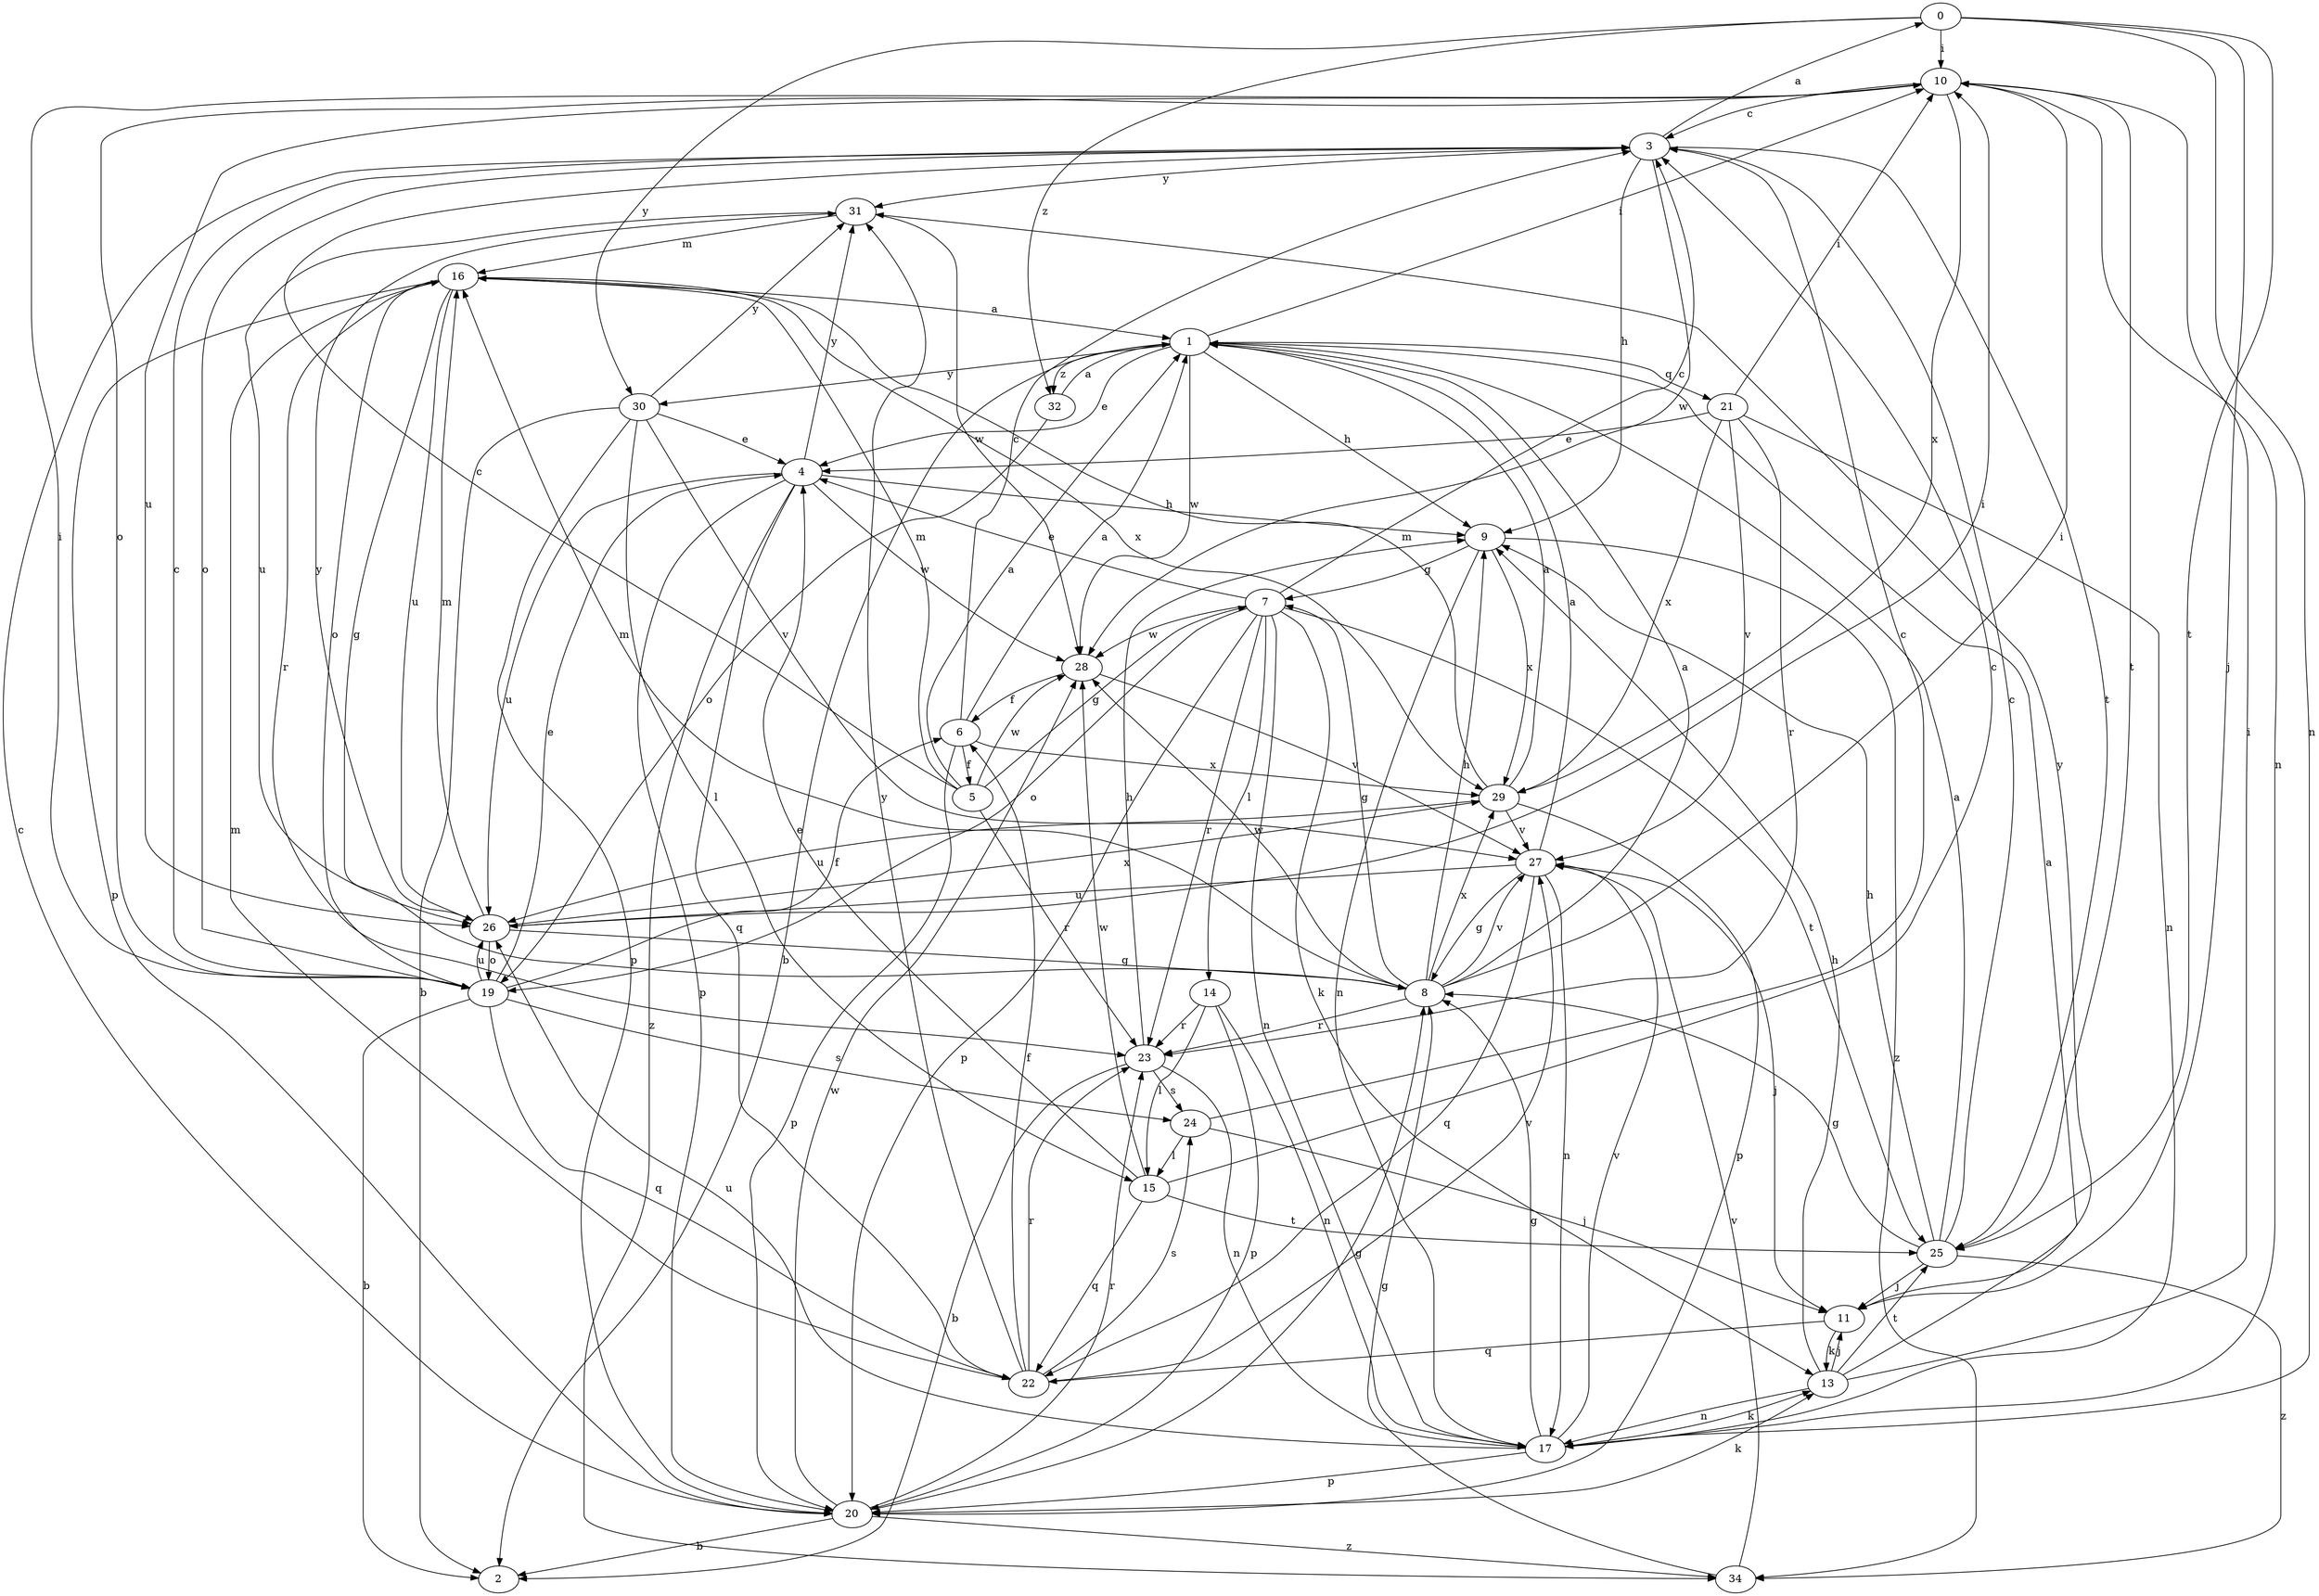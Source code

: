 strict digraph  {
0;
1;
2;
3;
4;
5;
6;
7;
8;
9;
10;
11;
13;
14;
15;
16;
17;
19;
20;
21;
22;
23;
24;
25;
26;
27;
28;
29;
30;
31;
32;
34;
0 -> 10  [label=i];
0 -> 11  [label=j];
0 -> 17  [label=n];
0 -> 25  [label=t];
0 -> 30  [label=y];
0 -> 32  [label=z];
1 -> 2  [label=b];
1 -> 4  [label=e];
1 -> 9  [label=h];
1 -> 10  [label=i];
1 -> 21  [label=q];
1 -> 28  [label=w];
1 -> 30  [label=y];
1 -> 32  [label=z];
3 -> 0  [label=a];
3 -> 9  [label=h];
3 -> 19  [label=o];
3 -> 25  [label=t];
3 -> 28  [label=w];
3 -> 31  [label=y];
4 -> 9  [label=h];
4 -> 20  [label=p];
4 -> 22  [label=q];
4 -> 26  [label=u];
4 -> 28  [label=w];
4 -> 31  [label=y];
4 -> 34  [label=z];
5 -> 1  [label=a];
5 -> 3  [label=c];
5 -> 7  [label=g];
5 -> 16  [label=m];
5 -> 23  [label=r];
5 -> 28  [label=w];
6 -> 1  [label=a];
6 -> 3  [label=c];
6 -> 5  [label=f];
6 -> 20  [label=p];
6 -> 29  [label=x];
7 -> 3  [label=c];
7 -> 4  [label=e];
7 -> 13  [label=k];
7 -> 14  [label=l];
7 -> 17  [label=n];
7 -> 19  [label=o];
7 -> 20  [label=p];
7 -> 23  [label=r];
7 -> 25  [label=t];
7 -> 28  [label=w];
8 -> 1  [label=a];
8 -> 7  [label=g];
8 -> 9  [label=h];
8 -> 10  [label=i];
8 -> 16  [label=m];
8 -> 23  [label=r];
8 -> 27  [label=v];
8 -> 28  [label=w];
8 -> 29  [label=x];
9 -> 7  [label=g];
9 -> 17  [label=n];
9 -> 29  [label=x];
9 -> 34  [label=z];
10 -> 3  [label=c];
10 -> 17  [label=n];
10 -> 19  [label=o];
10 -> 25  [label=t];
10 -> 26  [label=u];
10 -> 29  [label=x];
11 -> 13  [label=k];
11 -> 22  [label=q];
11 -> 31  [label=y];
13 -> 1  [label=a];
13 -> 9  [label=h];
13 -> 10  [label=i];
13 -> 11  [label=j];
13 -> 17  [label=n];
13 -> 25  [label=t];
14 -> 15  [label=l];
14 -> 17  [label=n];
14 -> 20  [label=p];
14 -> 23  [label=r];
15 -> 3  [label=c];
15 -> 4  [label=e];
15 -> 22  [label=q];
15 -> 25  [label=t];
15 -> 28  [label=w];
16 -> 1  [label=a];
16 -> 8  [label=g];
16 -> 19  [label=o];
16 -> 20  [label=p];
16 -> 23  [label=r];
16 -> 26  [label=u];
16 -> 29  [label=x];
17 -> 8  [label=g];
17 -> 13  [label=k];
17 -> 20  [label=p];
17 -> 26  [label=u];
17 -> 27  [label=v];
19 -> 2  [label=b];
19 -> 3  [label=c];
19 -> 4  [label=e];
19 -> 6  [label=f];
19 -> 10  [label=i];
19 -> 22  [label=q];
19 -> 24  [label=s];
19 -> 26  [label=u];
20 -> 2  [label=b];
20 -> 3  [label=c];
20 -> 8  [label=g];
20 -> 13  [label=k];
20 -> 23  [label=r];
20 -> 28  [label=w];
20 -> 34  [label=z];
21 -> 4  [label=e];
21 -> 10  [label=i];
21 -> 17  [label=n];
21 -> 23  [label=r];
21 -> 27  [label=v];
21 -> 29  [label=x];
22 -> 6  [label=f];
22 -> 16  [label=m];
22 -> 23  [label=r];
22 -> 24  [label=s];
22 -> 27  [label=v];
22 -> 31  [label=y];
23 -> 2  [label=b];
23 -> 9  [label=h];
23 -> 17  [label=n];
23 -> 24  [label=s];
24 -> 3  [label=c];
24 -> 11  [label=j];
24 -> 15  [label=l];
25 -> 1  [label=a];
25 -> 3  [label=c];
25 -> 8  [label=g];
25 -> 9  [label=h];
25 -> 11  [label=j];
25 -> 34  [label=z];
26 -> 8  [label=g];
26 -> 10  [label=i];
26 -> 16  [label=m];
26 -> 19  [label=o];
26 -> 29  [label=x];
26 -> 31  [label=y];
27 -> 1  [label=a];
27 -> 8  [label=g];
27 -> 11  [label=j];
27 -> 17  [label=n];
27 -> 22  [label=q];
27 -> 26  [label=u];
28 -> 6  [label=f];
28 -> 27  [label=v];
29 -> 1  [label=a];
29 -> 16  [label=m];
29 -> 20  [label=p];
29 -> 26  [label=u];
29 -> 27  [label=v];
30 -> 2  [label=b];
30 -> 4  [label=e];
30 -> 15  [label=l];
30 -> 20  [label=p];
30 -> 27  [label=v];
30 -> 31  [label=y];
31 -> 16  [label=m];
31 -> 26  [label=u];
31 -> 28  [label=w];
32 -> 1  [label=a];
32 -> 19  [label=o];
34 -> 8  [label=g];
34 -> 27  [label=v];
}
